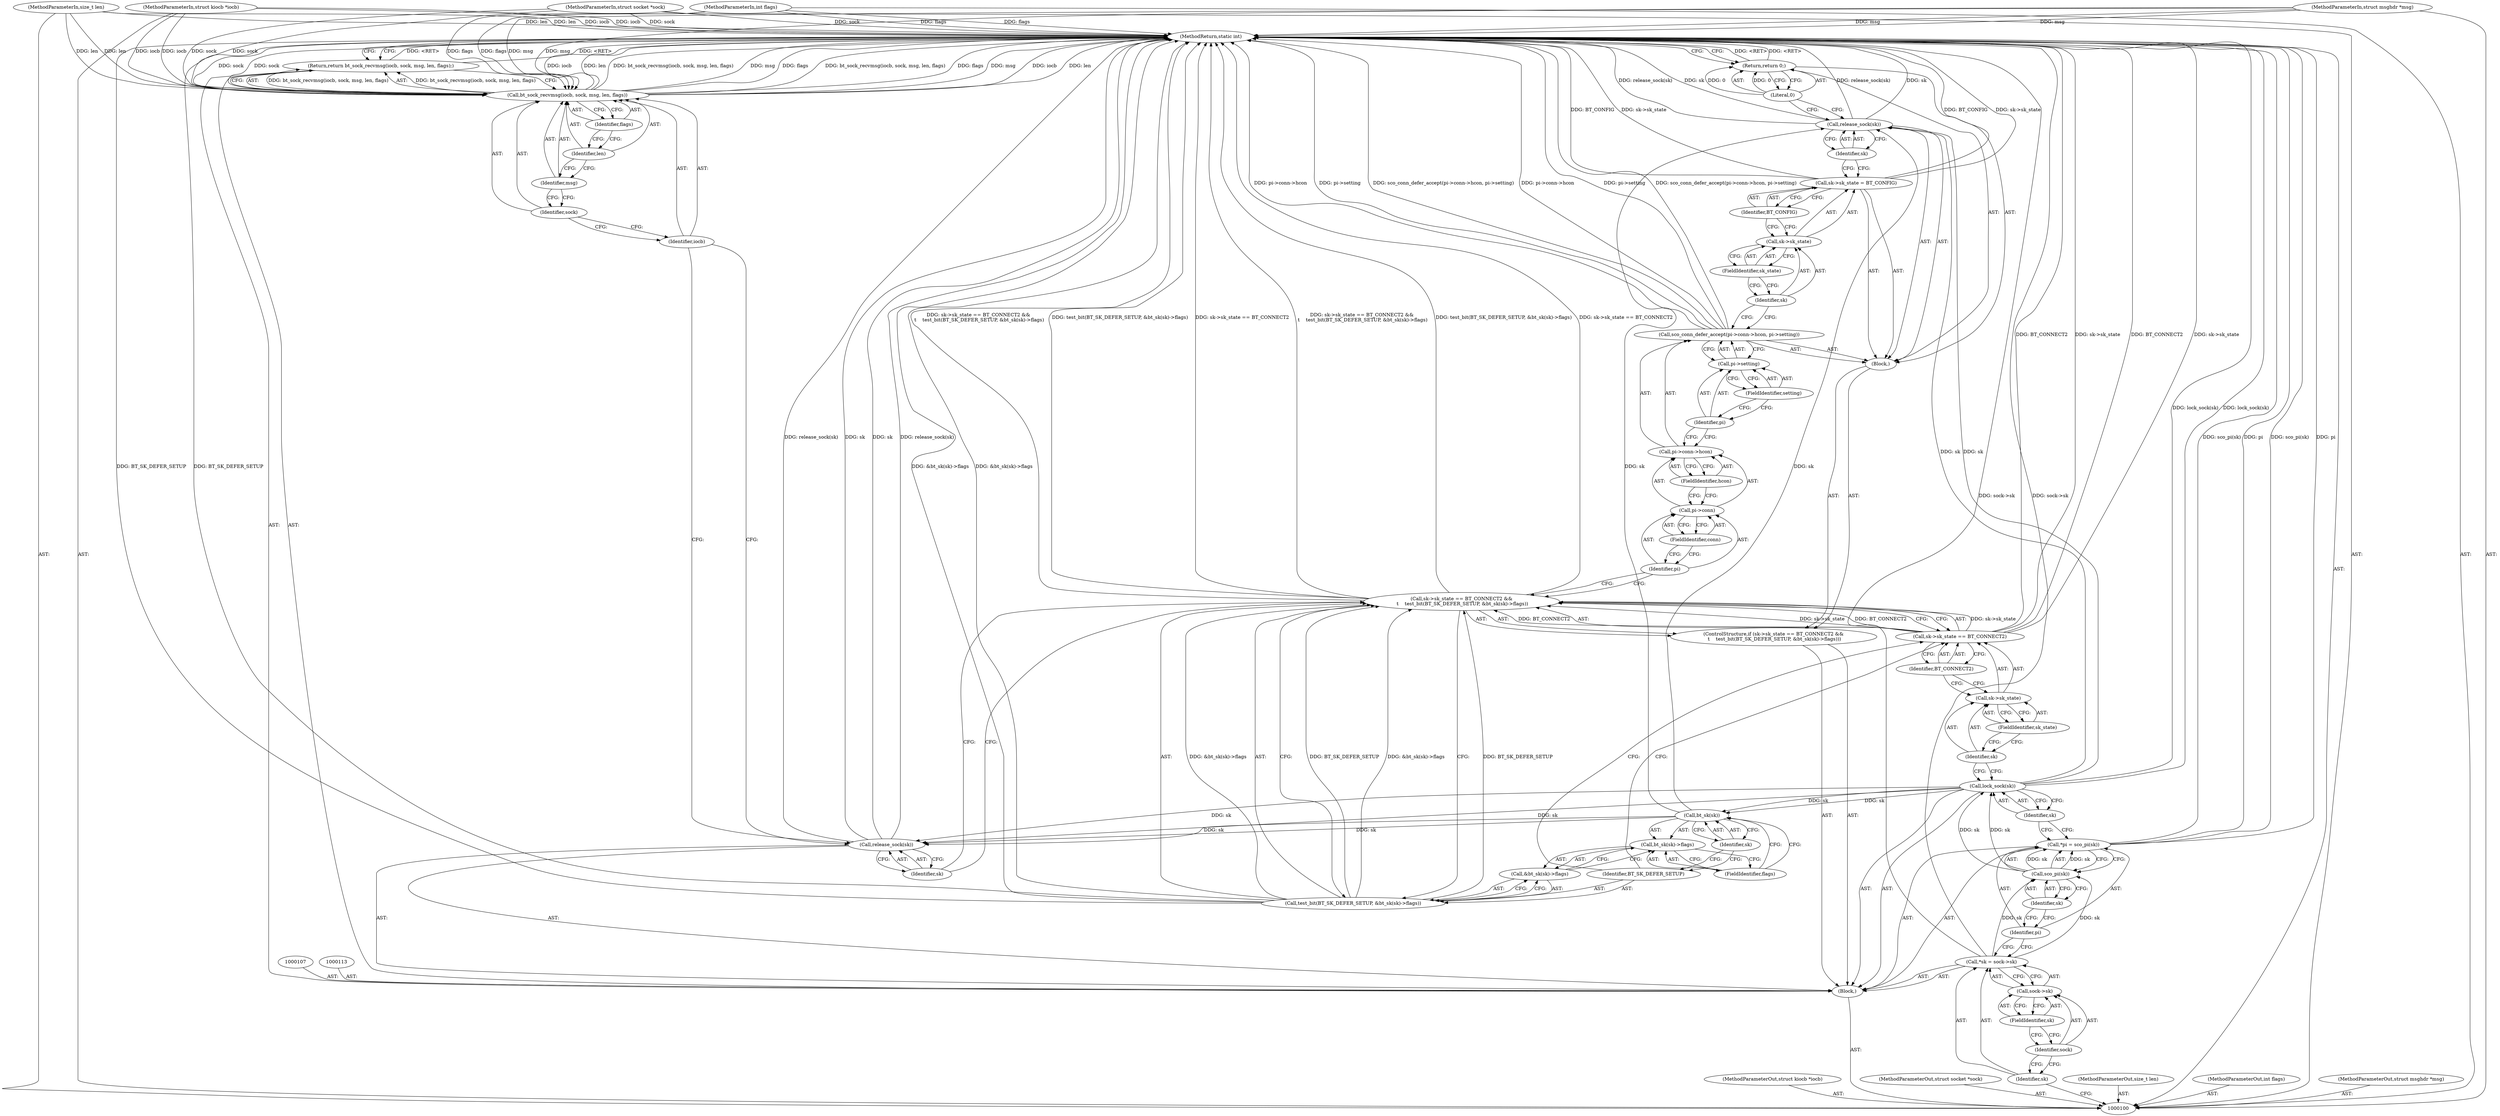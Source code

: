 digraph "0_linux_f3d3342602f8bcbf37d7c46641cb9bca7618eb1c_10" {
"1000162" [label="(MethodReturn,static int)"];
"1000101" [label="(MethodParameterIn,struct kiocb *iocb)"];
"1000232" [label="(MethodParameterOut,struct kiocb *iocb)"];
"1000102" [label="(MethodParameterIn,struct socket *sock)"];
"1000233" [label="(MethodParameterOut,struct socket *sock)"];
"1000128" [label="(Identifier,BT_SK_DEFER_SETUP)"];
"1000129" [label="(Call,&bt_sk(sk)->flags)"];
"1000130" [label="(Call,bt_sk(sk)->flags)"];
"1000131" [label="(Call,bt_sk(sk))"];
"1000132" [label="(Identifier,sk)"];
"1000133" [label="(FieldIdentifier,flags)"];
"1000134" [label="(Block,)"];
"1000127" [label="(Call,test_bit(BT_SK_DEFER_SETUP, &bt_sk(sk)->flags))"];
"1000136" [label="(Call,pi->conn->hcon)"];
"1000137" [label="(Call,pi->conn)"];
"1000138" [label="(Identifier,pi)"];
"1000139" [label="(FieldIdentifier,conn)"];
"1000135" [label="(Call,sco_conn_defer_accept(pi->conn->hcon, pi->setting))"];
"1000140" [label="(FieldIdentifier,hcon)"];
"1000141" [label="(Call,pi->setting)"];
"1000142" [label="(Identifier,pi)"];
"1000143" [label="(FieldIdentifier,setting)"];
"1000148" [label="(Identifier,BT_CONFIG)"];
"1000144" [label="(Call,sk->sk_state = BT_CONFIG)"];
"1000145" [label="(Call,sk->sk_state)"];
"1000146" [label="(Identifier,sk)"];
"1000147" [label="(FieldIdentifier,sk_state)"];
"1000150" [label="(Identifier,sk)"];
"1000149" [label="(Call,release_sock(sk))"];
"1000152" [label="(Literal,0)"];
"1000151" [label="(Return,return 0;)"];
"1000153" [label="(Call,release_sock(sk))"];
"1000154" [label="(Identifier,sk)"];
"1000104" [label="(MethodParameterIn,size_t len)"];
"1000235" [label="(MethodParameterOut,size_t len)"];
"1000105" [label="(MethodParameterIn,int flags)"];
"1000236" [label="(MethodParameterOut,int flags)"];
"1000103" [label="(MethodParameterIn,struct msghdr *msg)"];
"1000234" [label="(MethodParameterOut,struct msghdr *msg)"];
"1000155" [label="(Return,return bt_sock_recvmsg(iocb, sock, msg, len, flags);)"];
"1000157" [label="(Identifier,iocb)"];
"1000158" [label="(Identifier,sock)"];
"1000159" [label="(Identifier,msg)"];
"1000160" [label="(Identifier,len)"];
"1000161" [label="(Identifier,flags)"];
"1000156" [label="(Call,bt_sock_recvmsg(iocb, sock, msg, len, flags))"];
"1000106" [label="(Block,)"];
"1000108" [label="(Call,*sk = sock->sk)"];
"1000109" [label="(Identifier,sk)"];
"1000110" [label="(Call,sock->sk)"];
"1000111" [label="(Identifier,sock)"];
"1000112" [label="(FieldIdentifier,sk)"];
"1000114" [label="(Call,*pi = sco_pi(sk))"];
"1000115" [label="(Identifier,pi)"];
"1000116" [label="(Call,sco_pi(sk))"];
"1000117" [label="(Identifier,sk)"];
"1000118" [label="(Call,lock_sock(sk))"];
"1000119" [label="(Identifier,sk)"];
"1000120" [label="(ControlStructure,if (sk->sk_state == BT_CONNECT2 &&\n \t    test_bit(BT_SK_DEFER_SETUP, &bt_sk(sk)->flags)))"];
"1000126" [label="(Identifier,BT_CONNECT2)"];
"1000121" [label="(Call,sk->sk_state == BT_CONNECT2 &&\n \t    test_bit(BT_SK_DEFER_SETUP, &bt_sk(sk)->flags))"];
"1000122" [label="(Call,sk->sk_state == BT_CONNECT2)"];
"1000123" [label="(Call,sk->sk_state)"];
"1000124" [label="(Identifier,sk)"];
"1000125" [label="(FieldIdentifier,sk_state)"];
"1000162" -> "1000100"  [label="AST: "];
"1000162" -> "1000151"  [label="CFG: "];
"1000162" -> "1000155"  [label="CFG: "];
"1000156" -> "1000162"  [label="DDG: msg"];
"1000156" -> "1000162"  [label="DDG: iocb"];
"1000156" -> "1000162"  [label="DDG: len"];
"1000156" -> "1000162"  [label="DDG: sock"];
"1000156" -> "1000162"  [label="DDG: bt_sock_recvmsg(iocb, sock, msg, len, flags)"];
"1000156" -> "1000162"  [label="DDG: flags"];
"1000122" -> "1000162"  [label="DDG: BT_CONNECT2"];
"1000122" -> "1000162"  [label="DDG: sk->sk_state"];
"1000104" -> "1000162"  [label="DDG: len"];
"1000105" -> "1000162"  [label="DDG: flags"];
"1000118" -> "1000162"  [label="DDG: lock_sock(sk)"];
"1000102" -> "1000162"  [label="DDG: sock"];
"1000153" -> "1000162"  [label="DDG: sk"];
"1000153" -> "1000162"  [label="DDG: release_sock(sk)"];
"1000149" -> "1000162"  [label="DDG: sk"];
"1000149" -> "1000162"  [label="DDG: release_sock(sk)"];
"1000135" -> "1000162"  [label="DDG: pi->setting"];
"1000135" -> "1000162"  [label="DDG: sco_conn_defer_accept(pi->conn->hcon, pi->setting)"];
"1000135" -> "1000162"  [label="DDG: pi->conn->hcon"];
"1000127" -> "1000162"  [label="DDG: &bt_sk(sk)->flags"];
"1000127" -> "1000162"  [label="DDG: BT_SK_DEFER_SETUP"];
"1000103" -> "1000162"  [label="DDG: msg"];
"1000114" -> "1000162"  [label="DDG: pi"];
"1000114" -> "1000162"  [label="DDG: sco_pi(sk)"];
"1000121" -> "1000162"  [label="DDG: sk->sk_state == BT_CONNECT2 &&\n \t    test_bit(BT_SK_DEFER_SETUP, &bt_sk(sk)->flags)"];
"1000121" -> "1000162"  [label="DDG: test_bit(BT_SK_DEFER_SETUP, &bt_sk(sk)->flags)"];
"1000121" -> "1000162"  [label="DDG: sk->sk_state == BT_CONNECT2"];
"1000144" -> "1000162"  [label="DDG: BT_CONFIG"];
"1000144" -> "1000162"  [label="DDG: sk->sk_state"];
"1000101" -> "1000162"  [label="DDG: iocb"];
"1000108" -> "1000162"  [label="DDG: sock->sk"];
"1000155" -> "1000162"  [label="DDG: <RET>"];
"1000151" -> "1000162"  [label="DDG: <RET>"];
"1000101" -> "1000100"  [label="AST: "];
"1000101" -> "1000162"  [label="DDG: iocb"];
"1000101" -> "1000156"  [label="DDG: iocb"];
"1000232" -> "1000100"  [label="AST: "];
"1000102" -> "1000100"  [label="AST: "];
"1000102" -> "1000162"  [label="DDG: sock"];
"1000102" -> "1000156"  [label="DDG: sock"];
"1000233" -> "1000100"  [label="AST: "];
"1000128" -> "1000127"  [label="AST: "];
"1000128" -> "1000122"  [label="CFG: "];
"1000132" -> "1000128"  [label="CFG: "];
"1000129" -> "1000127"  [label="AST: "];
"1000129" -> "1000130"  [label="CFG: "];
"1000130" -> "1000129"  [label="AST: "];
"1000127" -> "1000129"  [label="CFG: "];
"1000130" -> "1000129"  [label="AST: "];
"1000130" -> "1000133"  [label="CFG: "];
"1000131" -> "1000130"  [label="AST: "];
"1000133" -> "1000130"  [label="AST: "];
"1000129" -> "1000130"  [label="CFG: "];
"1000131" -> "1000130"  [label="AST: "];
"1000131" -> "1000132"  [label="CFG: "];
"1000132" -> "1000131"  [label="AST: "];
"1000133" -> "1000131"  [label="CFG: "];
"1000118" -> "1000131"  [label="DDG: sk"];
"1000131" -> "1000149"  [label="DDG: sk"];
"1000131" -> "1000153"  [label="DDG: sk"];
"1000132" -> "1000131"  [label="AST: "];
"1000132" -> "1000128"  [label="CFG: "];
"1000131" -> "1000132"  [label="CFG: "];
"1000133" -> "1000130"  [label="AST: "];
"1000133" -> "1000131"  [label="CFG: "];
"1000130" -> "1000133"  [label="CFG: "];
"1000134" -> "1000120"  [label="AST: "];
"1000135" -> "1000134"  [label="AST: "];
"1000144" -> "1000134"  [label="AST: "];
"1000149" -> "1000134"  [label="AST: "];
"1000151" -> "1000134"  [label="AST: "];
"1000127" -> "1000121"  [label="AST: "];
"1000127" -> "1000129"  [label="CFG: "];
"1000128" -> "1000127"  [label="AST: "];
"1000129" -> "1000127"  [label="AST: "];
"1000121" -> "1000127"  [label="CFG: "];
"1000127" -> "1000162"  [label="DDG: &bt_sk(sk)->flags"];
"1000127" -> "1000162"  [label="DDG: BT_SK_DEFER_SETUP"];
"1000127" -> "1000121"  [label="DDG: BT_SK_DEFER_SETUP"];
"1000127" -> "1000121"  [label="DDG: &bt_sk(sk)->flags"];
"1000136" -> "1000135"  [label="AST: "];
"1000136" -> "1000140"  [label="CFG: "];
"1000137" -> "1000136"  [label="AST: "];
"1000140" -> "1000136"  [label="AST: "];
"1000142" -> "1000136"  [label="CFG: "];
"1000137" -> "1000136"  [label="AST: "];
"1000137" -> "1000139"  [label="CFG: "];
"1000138" -> "1000137"  [label="AST: "];
"1000139" -> "1000137"  [label="AST: "];
"1000140" -> "1000137"  [label="CFG: "];
"1000138" -> "1000137"  [label="AST: "];
"1000138" -> "1000121"  [label="CFG: "];
"1000139" -> "1000138"  [label="CFG: "];
"1000139" -> "1000137"  [label="AST: "];
"1000139" -> "1000138"  [label="CFG: "];
"1000137" -> "1000139"  [label="CFG: "];
"1000135" -> "1000134"  [label="AST: "];
"1000135" -> "1000141"  [label="CFG: "];
"1000136" -> "1000135"  [label="AST: "];
"1000141" -> "1000135"  [label="AST: "];
"1000146" -> "1000135"  [label="CFG: "];
"1000135" -> "1000162"  [label="DDG: pi->setting"];
"1000135" -> "1000162"  [label="DDG: sco_conn_defer_accept(pi->conn->hcon, pi->setting)"];
"1000135" -> "1000162"  [label="DDG: pi->conn->hcon"];
"1000140" -> "1000136"  [label="AST: "];
"1000140" -> "1000137"  [label="CFG: "];
"1000136" -> "1000140"  [label="CFG: "];
"1000141" -> "1000135"  [label="AST: "];
"1000141" -> "1000143"  [label="CFG: "];
"1000142" -> "1000141"  [label="AST: "];
"1000143" -> "1000141"  [label="AST: "];
"1000135" -> "1000141"  [label="CFG: "];
"1000142" -> "1000141"  [label="AST: "];
"1000142" -> "1000136"  [label="CFG: "];
"1000143" -> "1000142"  [label="CFG: "];
"1000143" -> "1000141"  [label="AST: "];
"1000143" -> "1000142"  [label="CFG: "];
"1000141" -> "1000143"  [label="CFG: "];
"1000148" -> "1000144"  [label="AST: "];
"1000148" -> "1000145"  [label="CFG: "];
"1000144" -> "1000148"  [label="CFG: "];
"1000144" -> "1000134"  [label="AST: "];
"1000144" -> "1000148"  [label="CFG: "];
"1000145" -> "1000144"  [label="AST: "];
"1000148" -> "1000144"  [label="AST: "];
"1000150" -> "1000144"  [label="CFG: "];
"1000144" -> "1000162"  [label="DDG: BT_CONFIG"];
"1000144" -> "1000162"  [label="DDG: sk->sk_state"];
"1000145" -> "1000144"  [label="AST: "];
"1000145" -> "1000147"  [label="CFG: "];
"1000146" -> "1000145"  [label="AST: "];
"1000147" -> "1000145"  [label="AST: "];
"1000148" -> "1000145"  [label="CFG: "];
"1000146" -> "1000145"  [label="AST: "];
"1000146" -> "1000135"  [label="CFG: "];
"1000147" -> "1000146"  [label="CFG: "];
"1000147" -> "1000145"  [label="AST: "];
"1000147" -> "1000146"  [label="CFG: "];
"1000145" -> "1000147"  [label="CFG: "];
"1000150" -> "1000149"  [label="AST: "];
"1000150" -> "1000144"  [label="CFG: "];
"1000149" -> "1000150"  [label="CFG: "];
"1000149" -> "1000134"  [label="AST: "];
"1000149" -> "1000150"  [label="CFG: "];
"1000150" -> "1000149"  [label="AST: "];
"1000152" -> "1000149"  [label="CFG: "];
"1000149" -> "1000162"  [label="DDG: sk"];
"1000149" -> "1000162"  [label="DDG: release_sock(sk)"];
"1000131" -> "1000149"  [label="DDG: sk"];
"1000118" -> "1000149"  [label="DDG: sk"];
"1000152" -> "1000151"  [label="AST: "];
"1000152" -> "1000149"  [label="CFG: "];
"1000151" -> "1000152"  [label="CFG: "];
"1000152" -> "1000151"  [label="DDG: 0"];
"1000151" -> "1000134"  [label="AST: "];
"1000151" -> "1000152"  [label="CFG: "];
"1000152" -> "1000151"  [label="AST: "];
"1000162" -> "1000151"  [label="CFG: "];
"1000151" -> "1000162"  [label="DDG: <RET>"];
"1000152" -> "1000151"  [label="DDG: 0"];
"1000153" -> "1000106"  [label="AST: "];
"1000153" -> "1000154"  [label="CFG: "];
"1000154" -> "1000153"  [label="AST: "];
"1000157" -> "1000153"  [label="CFG: "];
"1000153" -> "1000162"  [label="DDG: sk"];
"1000153" -> "1000162"  [label="DDG: release_sock(sk)"];
"1000131" -> "1000153"  [label="DDG: sk"];
"1000118" -> "1000153"  [label="DDG: sk"];
"1000154" -> "1000153"  [label="AST: "];
"1000154" -> "1000121"  [label="CFG: "];
"1000153" -> "1000154"  [label="CFG: "];
"1000104" -> "1000100"  [label="AST: "];
"1000104" -> "1000162"  [label="DDG: len"];
"1000104" -> "1000156"  [label="DDG: len"];
"1000235" -> "1000100"  [label="AST: "];
"1000105" -> "1000100"  [label="AST: "];
"1000105" -> "1000162"  [label="DDG: flags"];
"1000105" -> "1000156"  [label="DDG: flags"];
"1000236" -> "1000100"  [label="AST: "];
"1000103" -> "1000100"  [label="AST: "];
"1000103" -> "1000162"  [label="DDG: msg"];
"1000103" -> "1000156"  [label="DDG: msg"];
"1000234" -> "1000100"  [label="AST: "];
"1000155" -> "1000106"  [label="AST: "];
"1000155" -> "1000156"  [label="CFG: "];
"1000156" -> "1000155"  [label="AST: "];
"1000162" -> "1000155"  [label="CFG: "];
"1000155" -> "1000162"  [label="DDG: <RET>"];
"1000156" -> "1000155"  [label="DDG: bt_sock_recvmsg(iocb, sock, msg, len, flags)"];
"1000157" -> "1000156"  [label="AST: "];
"1000157" -> "1000153"  [label="CFG: "];
"1000158" -> "1000157"  [label="CFG: "];
"1000158" -> "1000156"  [label="AST: "];
"1000158" -> "1000157"  [label="CFG: "];
"1000159" -> "1000158"  [label="CFG: "];
"1000159" -> "1000156"  [label="AST: "];
"1000159" -> "1000158"  [label="CFG: "];
"1000160" -> "1000159"  [label="CFG: "];
"1000160" -> "1000156"  [label="AST: "];
"1000160" -> "1000159"  [label="CFG: "];
"1000161" -> "1000160"  [label="CFG: "];
"1000161" -> "1000156"  [label="AST: "];
"1000161" -> "1000160"  [label="CFG: "];
"1000156" -> "1000161"  [label="CFG: "];
"1000156" -> "1000155"  [label="AST: "];
"1000156" -> "1000161"  [label="CFG: "];
"1000157" -> "1000156"  [label="AST: "];
"1000158" -> "1000156"  [label="AST: "];
"1000159" -> "1000156"  [label="AST: "];
"1000160" -> "1000156"  [label="AST: "];
"1000161" -> "1000156"  [label="AST: "];
"1000155" -> "1000156"  [label="CFG: "];
"1000156" -> "1000162"  [label="DDG: msg"];
"1000156" -> "1000162"  [label="DDG: iocb"];
"1000156" -> "1000162"  [label="DDG: len"];
"1000156" -> "1000162"  [label="DDG: sock"];
"1000156" -> "1000162"  [label="DDG: bt_sock_recvmsg(iocb, sock, msg, len, flags)"];
"1000156" -> "1000162"  [label="DDG: flags"];
"1000156" -> "1000155"  [label="DDG: bt_sock_recvmsg(iocb, sock, msg, len, flags)"];
"1000101" -> "1000156"  [label="DDG: iocb"];
"1000102" -> "1000156"  [label="DDG: sock"];
"1000103" -> "1000156"  [label="DDG: msg"];
"1000104" -> "1000156"  [label="DDG: len"];
"1000105" -> "1000156"  [label="DDG: flags"];
"1000106" -> "1000100"  [label="AST: "];
"1000107" -> "1000106"  [label="AST: "];
"1000108" -> "1000106"  [label="AST: "];
"1000113" -> "1000106"  [label="AST: "];
"1000114" -> "1000106"  [label="AST: "];
"1000118" -> "1000106"  [label="AST: "];
"1000120" -> "1000106"  [label="AST: "];
"1000153" -> "1000106"  [label="AST: "];
"1000155" -> "1000106"  [label="AST: "];
"1000108" -> "1000106"  [label="AST: "];
"1000108" -> "1000110"  [label="CFG: "];
"1000109" -> "1000108"  [label="AST: "];
"1000110" -> "1000108"  [label="AST: "];
"1000115" -> "1000108"  [label="CFG: "];
"1000108" -> "1000162"  [label="DDG: sock->sk"];
"1000108" -> "1000116"  [label="DDG: sk"];
"1000109" -> "1000108"  [label="AST: "];
"1000109" -> "1000100"  [label="CFG: "];
"1000111" -> "1000109"  [label="CFG: "];
"1000110" -> "1000108"  [label="AST: "];
"1000110" -> "1000112"  [label="CFG: "];
"1000111" -> "1000110"  [label="AST: "];
"1000112" -> "1000110"  [label="AST: "];
"1000108" -> "1000110"  [label="CFG: "];
"1000111" -> "1000110"  [label="AST: "];
"1000111" -> "1000109"  [label="CFG: "];
"1000112" -> "1000111"  [label="CFG: "];
"1000112" -> "1000110"  [label="AST: "];
"1000112" -> "1000111"  [label="CFG: "];
"1000110" -> "1000112"  [label="CFG: "];
"1000114" -> "1000106"  [label="AST: "];
"1000114" -> "1000116"  [label="CFG: "];
"1000115" -> "1000114"  [label="AST: "];
"1000116" -> "1000114"  [label="AST: "];
"1000119" -> "1000114"  [label="CFG: "];
"1000114" -> "1000162"  [label="DDG: pi"];
"1000114" -> "1000162"  [label="DDG: sco_pi(sk)"];
"1000116" -> "1000114"  [label="DDG: sk"];
"1000115" -> "1000114"  [label="AST: "];
"1000115" -> "1000108"  [label="CFG: "];
"1000117" -> "1000115"  [label="CFG: "];
"1000116" -> "1000114"  [label="AST: "];
"1000116" -> "1000117"  [label="CFG: "];
"1000117" -> "1000116"  [label="AST: "];
"1000114" -> "1000116"  [label="CFG: "];
"1000116" -> "1000114"  [label="DDG: sk"];
"1000108" -> "1000116"  [label="DDG: sk"];
"1000116" -> "1000118"  [label="DDG: sk"];
"1000117" -> "1000116"  [label="AST: "];
"1000117" -> "1000115"  [label="CFG: "];
"1000116" -> "1000117"  [label="CFG: "];
"1000118" -> "1000106"  [label="AST: "];
"1000118" -> "1000119"  [label="CFG: "];
"1000119" -> "1000118"  [label="AST: "];
"1000124" -> "1000118"  [label="CFG: "];
"1000118" -> "1000162"  [label="DDG: lock_sock(sk)"];
"1000116" -> "1000118"  [label="DDG: sk"];
"1000118" -> "1000131"  [label="DDG: sk"];
"1000118" -> "1000149"  [label="DDG: sk"];
"1000118" -> "1000153"  [label="DDG: sk"];
"1000119" -> "1000118"  [label="AST: "];
"1000119" -> "1000114"  [label="CFG: "];
"1000118" -> "1000119"  [label="CFG: "];
"1000120" -> "1000106"  [label="AST: "];
"1000121" -> "1000120"  [label="AST: "];
"1000134" -> "1000120"  [label="AST: "];
"1000126" -> "1000122"  [label="AST: "];
"1000126" -> "1000123"  [label="CFG: "];
"1000122" -> "1000126"  [label="CFG: "];
"1000121" -> "1000120"  [label="AST: "];
"1000121" -> "1000122"  [label="CFG: "];
"1000121" -> "1000127"  [label="CFG: "];
"1000122" -> "1000121"  [label="AST: "];
"1000127" -> "1000121"  [label="AST: "];
"1000138" -> "1000121"  [label="CFG: "];
"1000154" -> "1000121"  [label="CFG: "];
"1000121" -> "1000162"  [label="DDG: sk->sk_state == BT_CONNECT2 &&\n \t    test_bit(BT_SK_DEFER_SETUP, &bt_sk(sk)->flags)"];
"1000121" -> "1000162"  [label="DDG: test_bit(BT_SK_DEFER_SETUP, &bt_sk(sk)->flags)"];
"1000121" -> "1000162"  [label="DDG: sk->sk_state == BT_CONNECT2"];
"1000122" -> "1000121"  [label="DDG: sk->sk_state"];
"1000122" -> "1000121"  [label="DDG: BT_CONNECT2"];
"1000127" -> "1000121"  [label="DDG: BT_SK_DEFER_SETUP"];
"1000127" -> "1000121"  [label="DDG: &bt_sk(sk)->flags"];
"1000122" -> "1000121"  [label="AST: "];
"1000122" -> "1000126"  [label="CFG: "];
"1000123" -> "1000122"  [label="AST: "];
"1000126" -> "1000122"  [label="AST: "];
"1000128" -> "1000122"  [label="CFG: "];
"1000121" -> "1000122"  [label="CFG: "];
"1000122" -> "1000162"  [label="DDG: BT_CONNECT2"];
"1000122" -> "1000162"  [label="DDG: sk->sk_state"];
"1000122" -> "1000121"  [label="DDG: sk->sk_state"];
"1000122" -> "1000121"  [label="DDG: BT_CONNECT2"];
"1000123" -> "1000122"  [label="AST: "];
"1000123" -> "1000125"  [label="CFG: "];
"1000124" -> "1000123"  [label="AST: "];
"1000125" -> "1000123"  [label="AST: "];
"1000126" -> "1000123"  [label="CFG: "];
"1000124" -> "1000123"  [label="AST: "];
"1000124" -> "1000118"  [label="CFG: "];
"1000125" -> "1000124"  [label="CFG: "];
"1000125" -> "1000123"  [label="AST: "];
"1000125" -> "1000124"  [label="CFG: "];
"1000123" -> "1000125"  [label="CFG: "];
}
